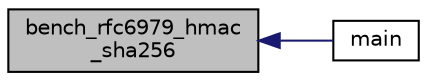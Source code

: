 digraph "bench_rfc6979_hmac_sha256"
{
  edge [fontname="Helvetica",fontsize="10",labelfontname="Helvetica",labelfontsize="10"];
  node [fontname="Helvetica",fontsize="10",shape=record];
  rankdir="LR";
  Node50 [label="bench_rfc6979_hmac\l_sha256",height=0.2,width=0.4,color="black", fillcolor="grey75", style="filled", fontcolor="black"];
  Node50 -> Node51 [dir="back",color="midnightblue",fontsize="10",style="solid",fontname="Helvetica"];
  Node51 [label="main",height=0.2,width=0.4,color="black", fillcolor="white", style="filled",URL="$d9/d5e/bench__internal_8c.html#a3c04138a5bfe5d72780bb7e82a18e627"];
}
